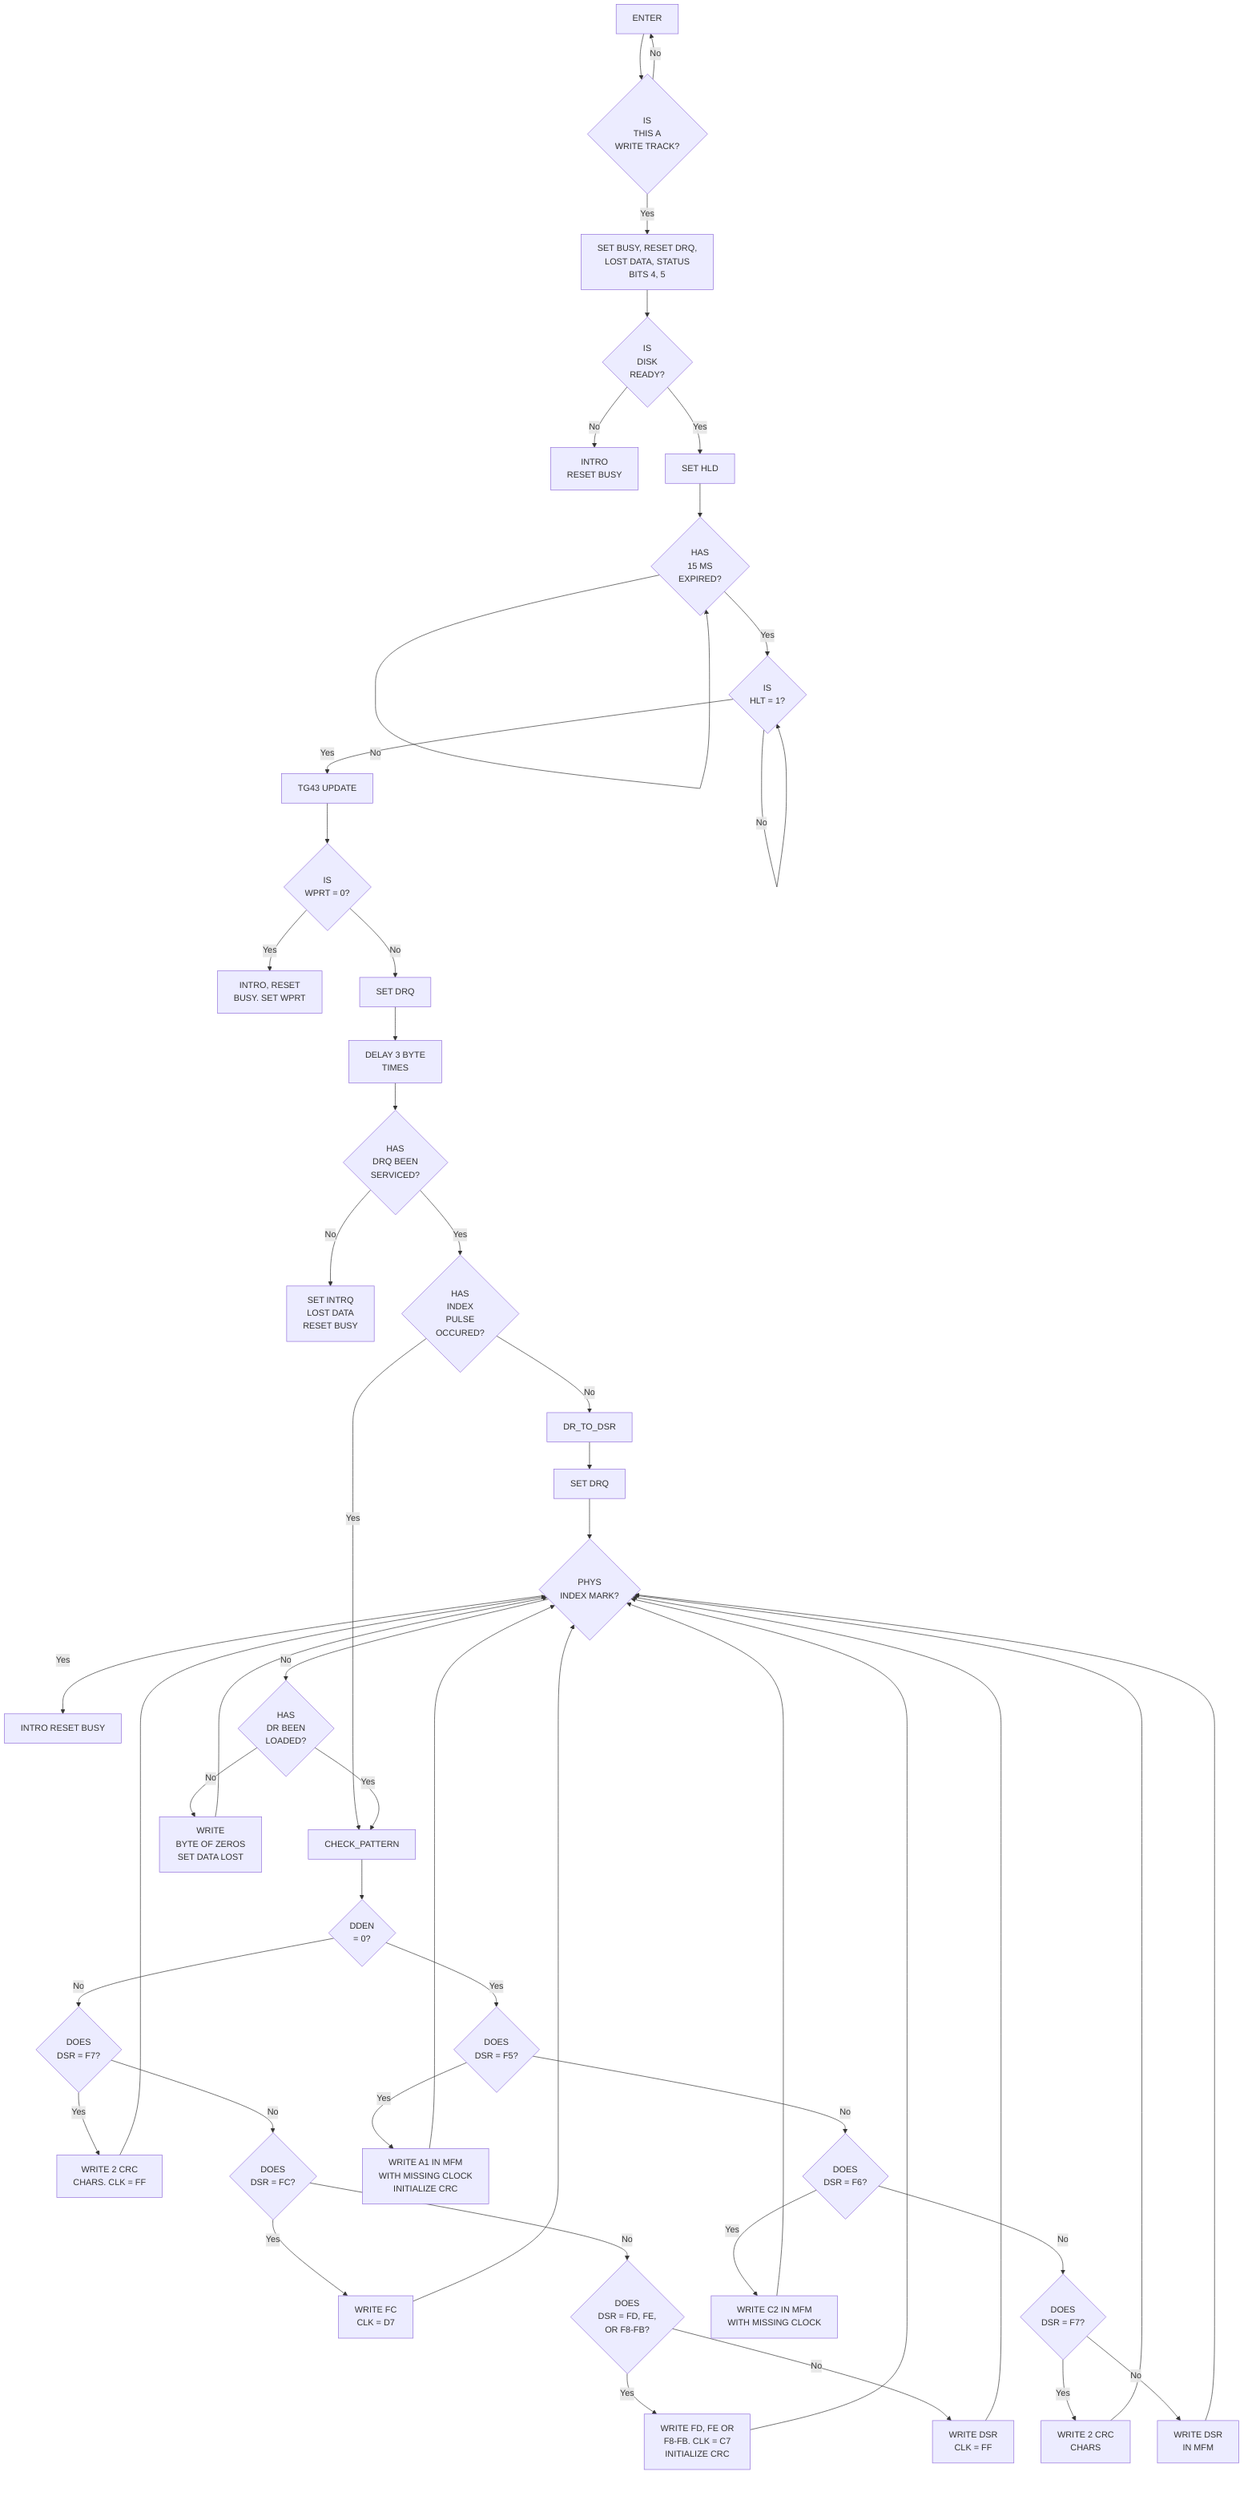 graph TD
    ENTER[ENTER] --> CHECK_CMD_TYPE{IS<br/>THIS A<br/>WRITE TRACK?};
    CHECK_CMD_TYPE -- No --> ENTER;
    CHECK_CMD_TYPE -- Yes --> SET_BUSY_STATUS[SET BUSY, RESET DRQ,<br/>LOST DATA, STATUS<br/>BITS 4, 5];
    SET_BUSY_STATUS --> CHECK_DISK_READY{IS<br/>DISK<br/>READY?};
    CHECK_DISK_READY -- No --> INT_RESET_BUSY_INIT[INTRO<br/>RESET BUSY];
    CHECK_DISK_READY -- Yes --> SET_HLD[SET HLD];
    SET_HLD --> CHECK_15MS{HAS<br/>15 MS<br/>EXPIRED?};
    CHECK_15MS -- No --> CHECK_15MS;
    CHECK_15MS -- Yes --> CHECK_HLT{IS<br/>HLT = 1?};
    CHECK_HLT -- No --> CHECK_HLT;
    CHECK_HLT -- Yes --> TG43_UPDATE[TG43 UPDATE];
    TG43_UPDATE --> CHECK_WPRT{IS<br/>WPRT = 0?};
    CHECK_WPRT -- Yes --> INT_RESET_WPRT[INTRO, RESET<br/>BUSY. SET WPRT];
    CHECK_WPRT -- No --> SET_DRQ_INIT[SET DRQ];
    SET_DRQ_INIT --> DELAY_3BYTES[DELAY 3 BYTE<br/>TIMES];
    DELAY_3BYTES --> CHECK_DRQ_SVC{HAS<br/>DRQ BEEN<br/>SERVICED?};
    CHECK_DRQ_SVC -- No --> INT_LOST_DATA[SET INTRQ<br/>LOST DATA<br/>RESET BUSY];
    CHECK_DRQ_SVC -- Yes --> CHECK_INDEX_PULSE_INIT{HAS<br/>INDEX<br/>PULSE<br/>OCCURED?};

    CHECK_INDEX_PULSE_INIT -- No --> DR_TO_DSR;
    CHECK_INDEX_PULSE_INIT -- Yes --> CHECK_PATTERN;

    DR_TO_DSR --> SET_DRQ_LOOP[SET DRQ];
    SET_DRQ_LOOP --> CHECK_INDEX_PULSE_LOOP{PHYS<br/>INDEX MARK?};
    CHECK_INDEX_PULSE_LOOP -- Yes --> INT_RESET_BUSY_DONE[INTRO RESET BUSY];
    CHECK_INDEX_PULSE_LOOP -- No --> CHECK_DR_LOADED{HAS<br/>DR BEEN<br/>LOADED?};
    CHECK_DR_LOADED -- No --> WRITE_ZEROS[WRITE<br/>BYTE OF ZEROS<br/>SET DATA LOST];
    WRITE_ZEROS --> CHECK_INDEX_PULSE_LOOP;
    CHECK_DR_LOADED -- Yes --> CHECK_PATTERN;


    CHECK_PATTERN --> CHECK_DDEN{DDEN<br/>= 0?};

    CHECK_DDEN -- No --> CHECK_DSR_F7_FM{DOES<br/>DSR = F7?};
    CHECK_DSR_F7_FM -- Yes --> WRITE_CRC_FM[WRITE 2 CRC<br/>CHARS. CLK = FF];
    CHECK_DSR_F7_FM -- No --> CHECK_DSR_FC_FM{DOES<br/>DSR = FC?};
    CHECK_DSR_FC_FM -- Yes --> WRITE_FC_FM[WRITE FC<br/>CLK = D7];
    CHECK_DSR_FC_FM -- No --> CHECK_DSR_SPECIAL_FM{DOES<br/>DSR = FD, FE,<br/>OR F8-FB?};
    CHECK_DSR_SPECIAL_FM -- Yes --> WRITE_SPECIAL_FM[WRITE FD, FE OR<br/>F8-FB. CLK = C7<br/>INITIALIZE CRC];
    CHECK_DSR_SPECIAL_FM -- No --> WRITE_DSR_FM[WRITE DSR<br/>CLK = FF];

    CHECK_DDEN -- Yes --> CHECK_DSR_F5_MFM{DOES<br/>DSR = F5?};
    CHECK_DSR_F5_MFM -- Yes --> WRITE_A1_MFM[WRITE A1 IN MFM<br/>WITH MISSING CLOCK<br/>INITIALIZE CRC];
    CHECK_DSR_F5_MFM -- No --> CHECK_DSR_F6_MFM{DOES<br/>DSR = F6?};
    CHECK_DSR_F6_MFM -- Yes --> WRITE_C2_MFM[WRITE C2 IN MFM<br/>WITH MISSING CLOCK];
    CHECK_DSR_F6_MFM -- No --> CHECK_DSR_F7_MFM{DOES<br/>DSR = F7?};
    CHECK_DSR_F7_MFM -- Yes --> WRITE_CRC_MFM[WRITE 2 CRC<br/>CHARS];
    CHECK_DSR_F7_MFM -- No --> WRITE_DSR_MFM[WRITE DSR<br/>IN MFM];

    WRITE_CRC_FM --> CHECK_INDEX_PULSE_LOOP;
    WRITE_FC_FM --> CHECK_INDEX_PULSE_LOOP;
    WRITE_SPECIAL_FM --> CHECK_INDEX_PULSE_LOOP;
    WRITE_DSR_FM --> CHECK_INDEX_PULSE_LOOP;
    WRITE_A1_MFM --> CHECK_INDEX_PULSE_LOOP;
    WRITE_C2_MFM --> CHECK_INDEX_PULSE_LOOP;
    WRITE_CRC_MFM --> CHECK_INDEX_PULSE_LOOP;
    WRITE_DSR_MFM --> CHECK_INDEX_PULSE_LOOP;